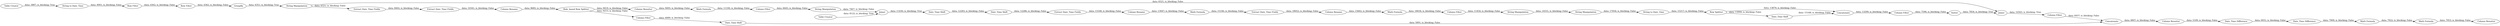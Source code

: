 digraph {
	"7155645876808230380_35" [label="Extract Date_Time Fields"]
	"7155645876808230380_31" [label="Math Formula"]
	"7155645876808230380_39" [label="Column Filter"]
	"869538948222732725_1" [label="Table Creator"]
	"7155645876808230380_32" [label="Column Filter"]
	"7155645876808230380_19" [label="Row Splitter"]
	"7155645876808230380_28" [label="Date_Time Difference"]
	"7155645876808230380_8" [label="Date_Time Shift"]
	"7155645876808230380_20" [label="Date_Time Shift"]
	"7155645876808230380_44" [label="Column Resorter"]
	"7155645876808230380_18" [label="String Manipulation"]
	"7155645876808230380_25" [label=GroupBy]
	"7155645876808230380_43" [label="String Manipulation"]
	"7155645876808230380_11" [label="Math Formula"]
	"7155645876808230380_5" [label="Table Creator"]
	"7155645876808230380_34" [label="Extract Date_Time Fields"]
	"7155645876808230380_48" [label="Column Resorter"]
	"7155645876808230380_45" [label=Concatenate]
	"7155645876808230380_47" [label="Row Filter"]
	"7155645876808230380_13" [label="Column Rename"]
	"7155645876808230380_42" [label="Math Formula"]
	"7155645876808230380_29" [label="Date_Time Difference"]
	"7155645876808230380_15" [label="Math Formula"]
	"869538948222732725_2" [label="String to Date_Time"]
	"7155645876808230380_23" [label="String Manipulation"]
	"7155645876808230380_6" [label=Joiner]
	"7155645876808230380_21" [label="String to Date_Time"]
	"7155645876808230380_26" [label=Joiner]
	"7155645876808230380_30" [label="Math Formula"]
	"7155645876808230380_10" [label="Date_Time Shift"]
	"7155645876808230380_27" [label="Column Filter"]
	"869538948222732725_34" [label="Column Resorter"]
	"7155645876808230380_14" [label="Extract Date_Time Fields"]
	"7155645876808230380_16" [label="Column Filter"]
	"7155645876808230380_41" [label="Date_Time Shift"]
	"7155645876808230380_40" [label="Column Filter"]
	"7155645876808230380_24" [label=Sorter]
	"7155645876808230380_12" [label="Column Rename"]
	"7155645876808230380_37" [label="Column Rename"]
	"7155645876808230380_9" [label="Extract Date_Time Fields"]
	"7155645876808230380_38" [label="Rule_based Row Splitter"]
	"7155645876808230380_46" [label="Row Filter"]
	"7155645876808230380_17" [label="String Manipulation"]
	"7155645876808230380_22" [label=Concatenate]
	"7155645876808230380_29" -> "7155645876808230380_30" [label="data: 7909; is_blocking: False"]
	"7155645876808230380_43" -> "7155645876808230380_6" [label="data: 7467; is_blocking: False"]
	"7155645876808230380_26" -> "7155645876808230380_32" [label="data: 10565; is_blocking: True"]
	"7155645876808230380_10" -> "7155645876808230380_9" [label="data: 12286; is_blocking: False"]
	"7155645876808230380_11" -> "7155645876808230380_14" [label="data: 15146; is_blocking: False"]
	"7155645876808230380_37" -> "7155645876808230380_38" [label="data: 8685; is_blocking: False"]
	"7155645876808230380_20" -> "7155645876808230380_22" [label="data: 15168; is_blocking: False"]
	"7155645876808230380_19" -> "7155645876808230380_22" [label="data: 13879; is_blocking: False"]
	"7155645876808230380_18" -> "7155645876808230380_21" [label="data: 17054; is_blocking: False"]
	"7155645876808230380_16" -> "7155645876808230380_17" [label="data: 11454; is_blocking: False"]
	"7155645876808230380_19" -> "7155645876808230380_20" [label="data: 13999; is_blocking: False"]
	"7155645876808230380_9" -> "7155645876808230380_12" [label="data: 15168; is_blocking: False"]
	"7155645876808230380_13" -> "7155645876808230380_15" [label="data: 15662; is_blocking: False"]
	"7155645876808230380_30" -> "7155645876808230380_31" [label="data: 7922; is_blocking: False"]
	"7155645876808230380_34" -> "7155645876808230380_35" [label="data: 8402; is_blocking: False"]
	"7155645876808230380_21" -> "7155645876808230380_19" [label="data: 15217; is_blocking: False"]
	"7155645876808230380_42" -> "7155645876808230380_40" [label="data: 11330; is_blocking: False"]
	"7155645876808230380_14" -> "7155645876808230380_13" [label="data: 18052; is_blocking: False"]
	"7155645876808230380_23" -> "7155645876808230380_34" [label="data: 6521; is_blocking: False"]
	"7155645876808230380_28" -> "7155645876808230380_29" [label="data: 6931; is_blocking: False"]
	"7155645876808230380_39" -> "7155645876808230380_41" [label="data: 4089; is_blocking: False"]
	"7155645876808230380_6" -> "7155645876808230380_8" [label="data: 11430; is_blocking: True"]
	"7155645876808230380_47" -> "7155645876808230380_25" [label="data: 4362; is_blocking: False"]
	"7155645876808230380_35" -> "7155645876808230380_37" [label="data: 10341; is_blocking: False"]
	"7155645876808230380_45" -> "7155645876808230380_48" [label="data: 4807; is_blocking: False"]
	"7155645876808230380_25" -> "7155645876808230380_23" [label="data: 4351; is_blocking: True"]
	"7155645876808230380_46" -> "7155645876808230380_47" [label="data: 4362; is_blocking: False"]
	"7155645876808230380_38" -> "7155645876808230380_39" [label="data: 9215; is_blocking: False"]
	"7155645876808230380_44" -> "7155645876808230380_42" [label="data: 9495; is_blocking: False"]
	"869538948222732725_1" -> "869538948222732725_2" [label="data: 3887; is_blocking: True"]
	"7155645876808230380_48" -> "7155645876808230380_28" [label="data: 5109; is_blocking: False"]
	"7155645876808230380_31" -> "869538948222732725_34" [label="data: 7953; is_blocking: False"]
	"869538948222732725_2" -> "7155645876808230380_46" [label="data: 4901; is_blocking: False"]
	"7155645876808230380_38" -> "7155645876808230380_44" [label="data: 9419; is_blocking: False"]
	"7155645876808230380_32" -> "7155645876808230380_45" [label="data: 6937; is_blocking: False"]
	"7155645876808230380_27" -> "7155645876808230380_24" [label="data: 7596; is_blocking: False"]
	"7155645876808230380_15" -> "7155645876808230380_16" [label="data: 18034; is_blocking: False"]
	"7155645876808230380_23" -> "7155645876808230380_26" [label="data: 6521; is_blocking: False"]
	"7155645876808230380_5" -> "7155645876808230380_6" [label="data: 8122; is_blocking: True"]
	"7155645876808230380_24" -> "7155645876808230380_26" [label="data: 7854; is_blocking: True"]
	"7155645876808230380_22" -> "7155645876808230380_27" [label="data: 13299; is_blocking: False"]
	"7155645876808230380_8" -> "7155645876808230380_10" [label="data: 12283; is_blocking: False"]
	"7155645876808230380_41" -> "7155645876808230380_45" [label="data: 5891; is_blocking: False"]
	"7155645876808230380_12" -> "7155645876808230380_11" [label="data: 13047; is_blocking: False"]
	"7155645876808230380_40" -> "7155645876808230380_43" [label="data: 6645; is_blocking: False"]
	"7155645876808230380_17" -> "7155645876808230380_18" [label="data: 14331; is_blocking: False"]
	rankdir=LR
}
